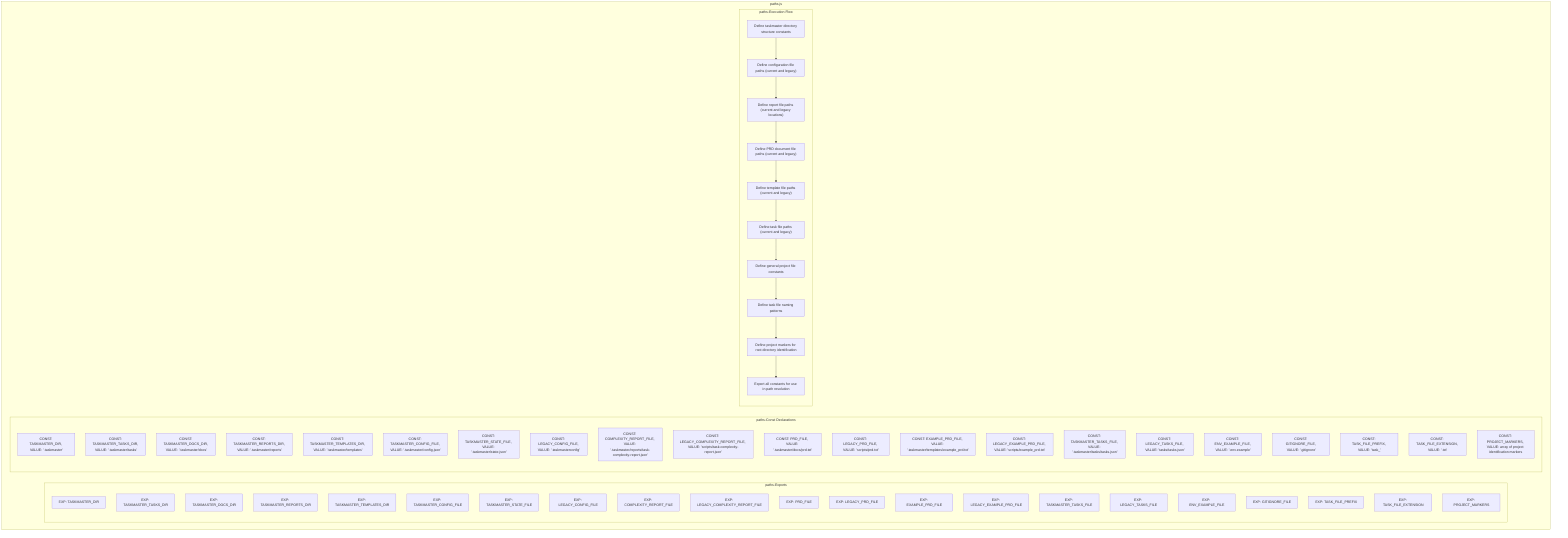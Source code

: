 flowchart TB
    subgraph paths-Exports["paths-Exports"]
        E1["EXP: TASKMASTER_DIR"]
        E2["EXP: TASKMASTER_TASKS_DIR"]
        E3["EXP: TASKMASTER_DOCS_DIR"]
        E4["EXP: TASKMASTER_REPORTS_DIR"]
        E5["EXP: TASKMASTER_TEMPLATES_DIR"]
        E6["EXP: TASKMASTER_CONFIG_FILE"]
        E7["EXP: TASKMASTER_STATE_FILE"]
        E8["EXP: LEGACY_CONFIG_FILE"]
        E9["EXP: COMPLEXITY_REPORT_FILE"]
        E10["EXP: LEGACY_COMPLEXITY_REPORT_FILE"]
        E11["EXP: PRD_FILE"]
        E12["EXP: LEGACY_PRD_FILE"]
        E13["EXP: EXAMPLE_PRD_FILE"]
        E14["EXP: LEGACY_EXAMPLE_PRD_FILE"]
        E15["EXP: TASKMASTER_TASKS_FILE"]
        E16["EXP: LEGACY_TASKS_FILE"]
        E17["EXP: ENV_EXAMPLE_FILE"]
        E18["EXP: GITIGNORE_FILE"]
        E19["EXP: TASK_FILE_PREFIX"]
        E20["EXP: TASK_FILE_EXTENSION"]
        E21["EXP: PROJECT_MARKERS"]
    end
    
    subgraph paths-Constants["paths-Const Declarations"]
        C1["CONST: TASKMASTER_DIR, VALUE: '.taskmaster'"]
        C2["CONST: TASKMASTER_TASKS_DIR, VALUE: '.taskmaster/tasks'"]
        C3["CONST: TASKMASTER_DOCS_DIR, VALUE: '.taskmaster/docs'"]
        C4["CONST: TASKMASTER_REPORTS_DIR, VALUE: '.taskmaster/reports'"]
        C5["CONST: TASKMASTER_TEMPLATES_DIR, VALUE: '.taskmaster/templates'"]
        C6["CONST: TASKMASTER_CONFIG_FILE, VALUE: '.taskmaster/config.json'"]
        C7["CONST: TASKMASTER_STATE_FILE, VALUE: '.taskmaster/state.json'"]
        C8["CONST: LEGACY_CONFIG_FILE, VALUE: '.taskmasterconfig'"]
        C9["CONST: COMPLEXITY_REPORT_FILE, VALUE: '.taskmaster/reports/task-complexity-report.json'"]
        C10["CONST: LEGACY_COMPLEXITY_REPORT_FILE, VALUE: 'scripts/task-complexity-report.json'"]
        C11["CONST: PRD_FILE, VALUE: '.taskmaster/docs/prd.txt'"]
        C12["CONST: LEGACY_PRD_FILE, VALUE: 'scripts/prd.txt'"]
        C13["CONST: EXAMPLE_PRD_FILE, VALUE: '.taskmaster/templates/example_prd.txt'"]
        C14["CONST: LEGACY_EXAMPLE_PRD_FILE, VALUE: 'scripts/example_prd.txt'"]
        C15["CONST: TASKMASTER_TASKS_FILE, VALUE: '.taskmaster/tasks/tasks.json'"]
        C16["CONST: LEGACY_TASKS_FILE, VALUE: 'tasks/tasks.json'"]
        C17["CONST: ENV_EXAMPLE_FILE, VALUE: '.env.example'"]
        C18["CONST: GITIGNORE_FILE, VALUE: '.gitignore'"]
        C19["CONST: TASK_FILE_PREFIX, VALUE: 'task_'"]
        C20["CONST: TASK_FILE_EXTENSION, VALUE: '.txt'"]
        C21["CONST: PROJECT_MARKERS, VALUE: array of project identification markers"]
    end
    
    subgraph paths-ExecutionFlow["paths-Execution Flow"]
        FL1["Define taskmaster directory structure constants"]
        FL2["Define configuration file paths (current and legacy)"]
        FL3["Define report file paths (current and legacy locations)"]
        FL4["Define PRD document file paths (current and legacy)"]
        FL5["Define template file paths (current and legacy)"]
        FL6["Define task file paths (current and legacy)"]
        FL7["Define general project file constants"]
        FL8["Define task file naming patterns"]
        FL9["Define project markers for root directory identification"]
        FL10["Export all constants for use in path resolution"]
    end
    
    subgraph paths["paths.js"]
        paths-Exports
        paths-Constants
        paths-ExecutionFlow
    end
    
    FL1 --> FL2
    FL2 --> FL3
    FL3 --> FL4
    FL4 --> FL5
    FL5 --> FL6
    FL6 --> FL7
    FL7 --> FL8
    FL8 --> FL9
    FL9 --> FL10